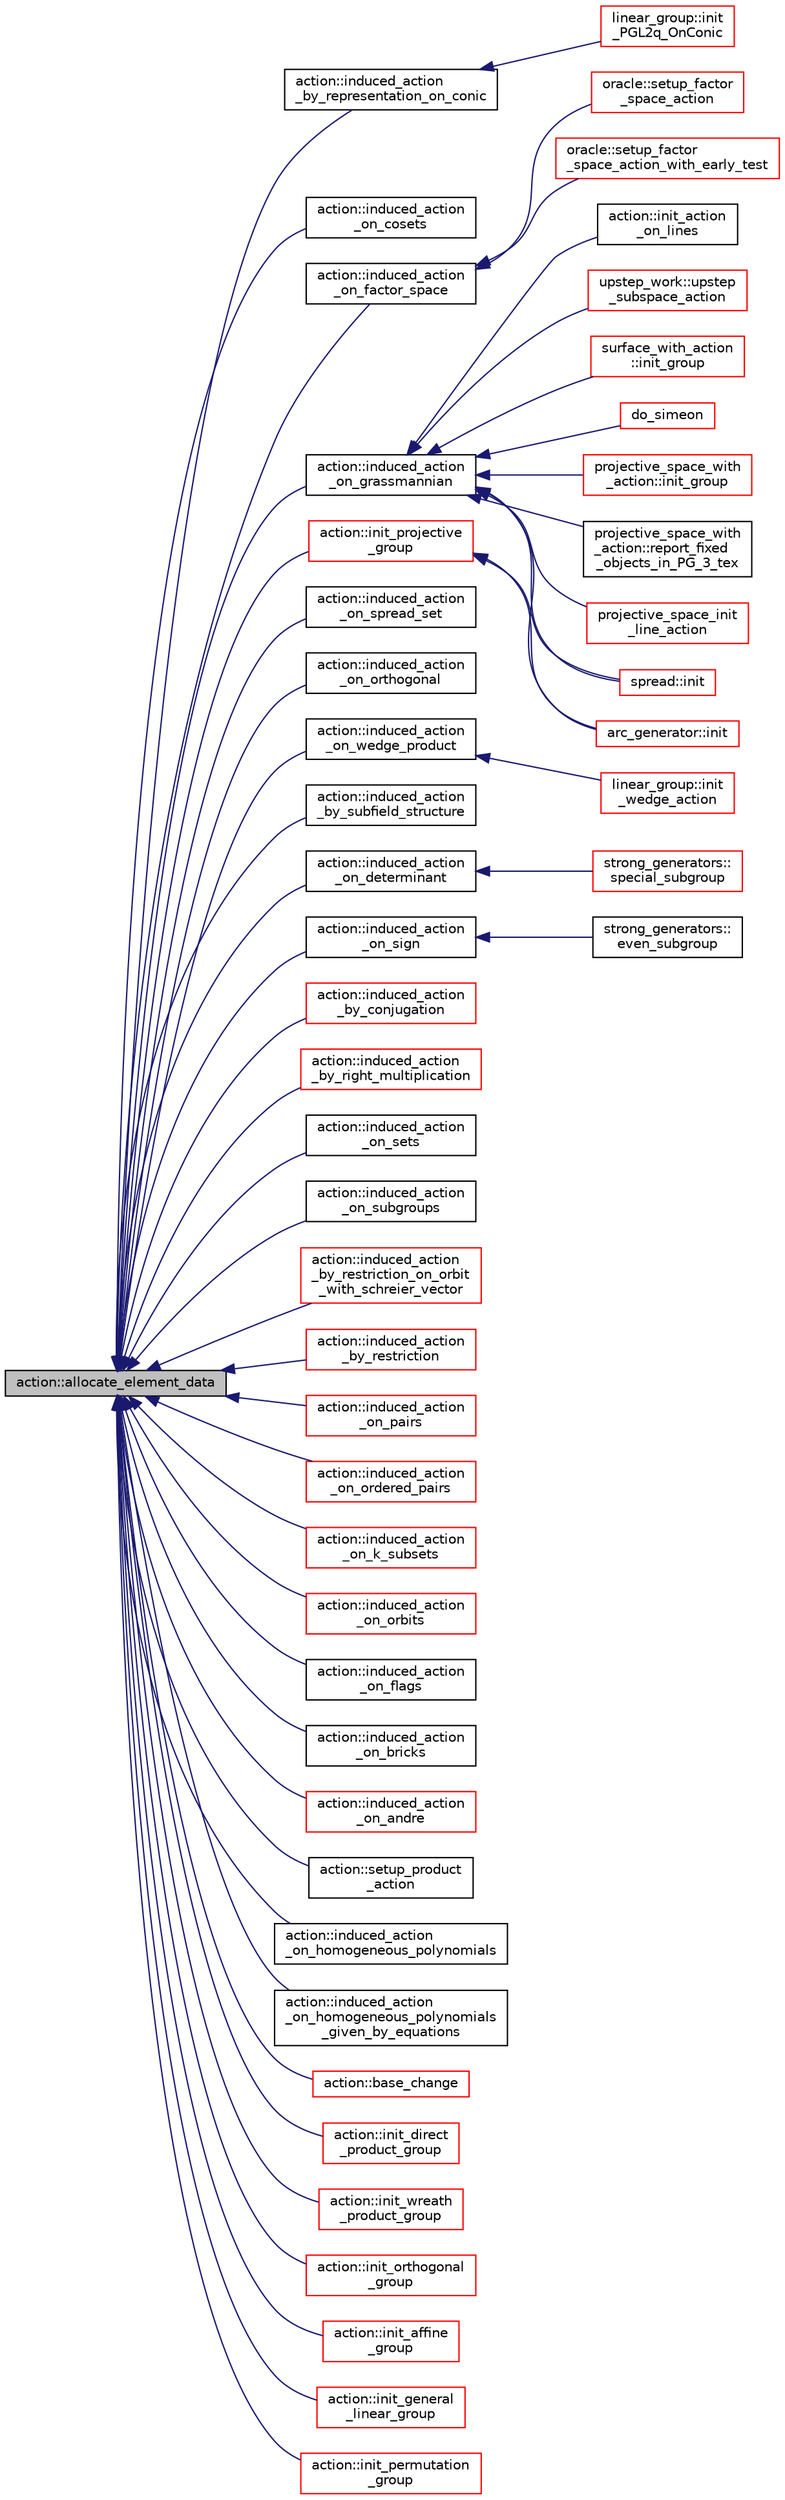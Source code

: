digraph "action::allocate_element_data"
{
  edge [fontname="Helvetica",fontsize="10",labelfontname="Helvetica",labelfontsize="10"];
  node [fontname="Helvetica",fontsize="10",shape=record];
  rankdir="LR";
  Node383 [label="action::allocate_element_data",height=0.2,width=0.4,color="black", fillcolor="grey75", style="filled", fontcolor="black"];
  Node383 -> Node384 [dir="back",color="midnightblue",fontsize="10",style="solid",fontname="Helvetica"];
  Node384 [label="action::induced_action\l_by_representation_on_conic",height=0.2,width=0.4,color="black", fillcolor="white", style="filled",URL="$d2/d86/classaction.html#a228538e3f07bc186db8eb5da8b90f617"];
  Node384 -> Node385 [dir="back",color="midnightblue",fontsize="10",style="solid",fontname="Helvetica"];
  Node385 [label="linear_group::init\l_PGL2q_OnConic",height=0.2,width=0.4,color="red", fillcolor="white", style="filled",URL="$df/d5a/classlinear__group.html#a84c4d6e1849da4c6f8f096a1af2a8270"];
  Node383 -> Node392 [dir="back",color="midnightblue",fontsize="10",style="solid",fontname="Helvetica"];
  Node392 [label="action::induced_action\l_on_cosets",height=0.2,width=0.4,color="black", fillcolor="white", style="filled",URL="$d2/d86/classaction.html#acbdff5ffed42af6a01f07dffb2787237"];
  Node383 -> Node393 [dir="back",color="midnightblue",fontsize="10",style="solid",fontname="Helvetica"];
  Node393 [label="action::induced_action\l_on_factor_space",height=0.2,width=0.4,color="black", fillcolor="white", style="filled",URL="$d2/d86/classaction.html#af501ff2aa74fb6049bee5c01cd8b909b"];
  Node393 -> Node394 [dir="back",color="midnightblue",fontsize="10",style="solid",fontname="Helvetica"];
  Node394 [label="oracle::setup_factor\l_space_action_with_early_test",height=0.2,width=0.4,color="red", fillcolor="white", style="filled",URL="$d7/da7/classoracle.html#a7c26a85886666829e9727df91d2f01ad"];
  Node393 -> Node474 [dir="back",color="midnightblue",fontsize="10",style="solid",fontname="Helvetica"];
  Node474 [label="oracle::setup_factor\l_space_action",height=0.2,width=0.4,color="red", fillcolor="white", style="filled",URL="$d7/da7/classoracle.html#a181e076f112ba1f32f5fb4e8abebdb18"];
  Node383 -> Node475 [dir="back",color="midnightblue",fontsize="10",style="solid",fontname="Helvetica"];
  Node475 [label="action::induced_action\l_on_grassmannian",height=0.2,width=0.4,color="black", fillcolor="white", style="filled",URL="$d2/d86/classaction.html#a4dc271144a2899d2f94f88e52e4e538d"];
  Node475 -> Node431 [dir="back",color="midnightblue",fontsize="10",style="solid",fontname="Helvetica"];
  Node431 [label="do_simeon",height=0.2,width=0.4,color="red", fillcolor="white", style="filled",URL="$d5/d13/simeon_8_c.html#a36cf3f9cb484fa44da7a7dfcbe9385d0"];
  Node475 -> Node476 [dir="back",color="midnightblue",fontsize="10",style="solid",fontname="Helvetica"];
  Node476 [label="projective_space_with\l_action::init_group",height=0.2,width=0.4,color="red", fillcolor="white", style="filled",URL="$d5/d37/classprojective__space__with__action.html#a1f23de4057fa97f038b1ec977c9d42c4"];
  Node475 -> Node479 [dir="back",color="midnightblue",fontsize="10",style="solid",fontname="Helvetica"];
  Node479 [label="projective_space_with\l_action::report_fixed\l_objects_in_PG_3_tex",height=0.2,width=0.4,color="black", fillcolor="white", style="filled",URL="$d5/d37/classprojective__space__with__action.html#a0210dc9b61e8f1df5f4198806f2fee2e"];
  Node475 -> Node480 [dir="back",color="midnightblue",fontsize="10",style="solid",fontname="Helvetica"];
  Node480 [label="projective_space_init\l_line_action",height=0.2,width=0.4,color="red", fillcolor="white", style="filled",URL="$dc/dd4/group__actions_8h.html#abcb64d4224e95ccdc2460145af908a74"];
  Node475 -> Node483 [dir="back",color="midnightblue",fontsize="10",style="solid",fontname="Helvetica"];
  Node483 [label="action::init_action\l_on_lines",height=0.2,width=0.4,color="black", fillcolor="white", style="filled",URL="$d2/d86/classaction.html#a1cc425535be113a6f8a87c51a708d0d5"];
  Node475 -> Node484 [dir="back",color="midnightblue",fontsize="10",style="solid",fontname="Helvetica"];
  Node484 [label="upstep_work::upstep\l_subspace_action",height=0.2,width=0.4,color="red", fillcolor="white", style="filled",URL="$d2/dd6/classupstep__work.html#afd45c862c93f460a2e523f074d024529"];
  Node475 -> Node485 [dir="back",color="midnightblue",fontsize="10",style="solid",fontname="Helvetica"];
  Node485 [label="arc_generator::init",height=0.2,width=0.4,color="red", fillcolor="white", style="filled",URL="$d4/d21/classarc__generator.html#ae614e18e9c641d67069fa27d48245cde"];
  Node475 -> Node486 [dir="back",color="midnightblue",fontsize="10",style="solid",fontname="Helvetica"];
  Node486 [label="spread::init",height=0.2,width=0.4,color="red", fillcolor="white", style="filled",URL="$da/dc1/classspread.html#aa2493aebcdd72c4472213711dfcc2ab6"];
  Node475 -> Node487 [dir="back",color="midnightblue",fontsize="10",style="solid",fontname="Helvetica"];
  Node487 [label="surface_with_action\l::init_group",height=0.2,width=0.4,color="red", fillcolor="white", style="filled",URL="$d8/df9/classsurface__with__action.html#a8fc5e9fd211eaca0a5e4a922aa515d8b"];
  Node383 -> Node490 [dir="back",color="midnightblue",fontsize="10",style="solid",fontname="Helvetica"];
  Node490 [label="action::induced_action\l_on_spread_set",height=0.2,width=0.4,color="black", fillcolor="white", style="filled",URL="$d2/d86/classaction.html#a7c5839c650592f083dc850d81ed05a5b"];
  Node383 -> Node491 [dir="back",color="midnightblue",fontsize="10",style="solid",fontname="Helvetica"];
  Node491 [label="action::induced_action\l_on_orthogonal",height=0.2,width=0.4,color="black", fillcolor="white", style="filled",URL="$d2/d86/classaction.html#a4f191cee643a81d7f18a4d729084e945"];
  Node383 -> Node492 [dir="back",color="midnightblue",fontsize="10",style="solid",fontname="Helvetica"];
  Node492 [label="action::induced_action\l_on_wedge_product",height=0.2,width=0.4,color="black", fillcolor="white", style="filled",URL="$d2/d86/classaction.html#af13a5da25b8e8597ab695edff222fb6a"];
  Node492 -> Node493 [dir="back",color="midnightblue",fontsize="10",style="solid",fontname="Helvetica"];
  Node493 [label="linear_group::init\l_wedge_action",height=0.2,width=0.4,color="red", fillcolor="white", style="filled",URL="$df/d5a/classlinear__group.html#a16a8a2a5fdc535f2263210ca7943119e"];
  Node383 -> Node494 [dir="back",color="midnightblue",fontsize="10",style="solid",fontname="Helvetica"];
  Node494 [label="action::induced_action\l_by_subfield_structure",height=0.2,width=0.4,color="black", fillcolor="white", style="filled",URL="$d2/d86/classaction.html#add42951bdab176ceed6cc4af05dfa948"];
  Node383 -> Node495 [dir="back",color="midnightblue",fontsize="10",style="solid",fontname="Helvetica"];
  Node495 [label="action::induced_action\l_on_determinant",height=0.2,width=0.4,color="black", fillcolor="white", style="filled",URL="$d2/d86/classaction.html#aa6b9d3c2ded2cae185ee31f2200ad0b5"];
  Node495 -> Node496 [dir="back",color="midnightblue",fontsize="10",style="solid",fontname="Helvetica"];
  Node496 [label="strong_generators::\lspecial_subgroup",height=0.2,width=0.4,color="red", fillcolor="white", style="filled",URL="$dc/d09/classstrong__generators.html#a78e9e4d012bb440194e2874c40ca9e29"];
  Node383 -> Node498 [dir="back",color="midnightblue",fontsize="10",style="solid",fontname="Helvetica"];
  Node498 [label="action::induced_action\l_on_sign",height=0.2,width=0.4,color="black", fillcolor="white", style="filled",URL="$d2/d86/classaction.html#ab17b07971b94eae7c5efa21b33f643f1"];
  Node498 -> Node499 [dir="back",color="midnightblue",fontsize="10",style="solid",fontname="Helvetica"];
  Node499 [label="strong_generators::\leven_subgroup",height=0.2,width=0.4,color="black", fillcolor="white", style="filled",URL="$dc/d09/classstrong__generators.html#a8c1a171968f012ec245b0487a6af66e0"];
  Node383 -> Node500 [dir="back",color="midnightblue",fontsize="10",style="solid",fontname="Helvetica"];
  Node500 [label="action::induced_action\l_by_conjugation",height=0.2,width=0.4,color="red", fillcolor="white", style="filled",URL="$d2/d86/classaction.html#a45fb7703c6acac791acdcde339d21cc2"];
  Node383 -> Node508 [dir="back",color="midnightblue",fontsize="10",style="solid",fontname="Helvetica"];
  Node508 [label="action::induced_action\l_by_right_multiplication",height=0.2,width=0.4,color="red", fillcolor="white", style="filled",URL="$d2/d86/classaction.html#aafa2818d9d98046507e2754938be0c04"];
  Node383 -> Node511 [dir="back",color="midnightblue",fontsize="10",style="solid",fontname="Helvetica"];
  Node511 [label="action::induced_action\l_on_sets",height=0.2,width=0.4,color="black", fillcolor="white", style="filled",URL="$d2/d86/classaction.html#a09639acee6b88644c103b17050cc32f1"];
  Node383 -> Node512 [dir="back",color="midnightblue",fontsize="10",style="solid",fontname="Helvetica"];
  Node512 [label="action::induced_action\l_on_subgroups",height=0.2,width=0.4,color="black", fillcolor="white", style="filled",URL="$d2/d86/classaction.html#ad0de7ea45a2a73c1b8e0f52ee3ce4610"];
  Node383 -> Node513 [dir="back",color="midnightblue",fontsize="10",style="solid",fontname="Helvetica"];
  Node513 [label="action::induced_action\l_by_restriction_on_orbit\l_with_schreier_vector",height=0.2,width=0.4,color="red", fillcolor="white", style="filled",URL="$d2/d86/classaction.html#ad3ddab72625d9bebe7ac8eaef488cf4c"];
  Node383 -> Node515 [dir="back",color="midnightblue",fontsize="10",style="solid",fontname="Helvetica"];
  Node515 [label="action::induced_action\l_by_restriction",height=0.2,width=0.4,color="red", fillcolor="white", style="filled",URL="$d2/d86/classaction.html#a37c21f74a97c921d882a308370c06357"];
  Node383 -> Node554 [dir="back",color="midnightblue",fontsize="10",style="solid",fontname="Helvetica"];
  Node554 [label="action::induced_action\l_on_pairs",height=0.2,width=0.4,color="red", fillcolor="white", style="filled",URL="$d2/d86/classaction.html#a4b01c7b3cc749218e9dbd84b9fed90b3"];
  Node383 -> Node556 [dir="back",color="midnightblue",fontsize="10",style="solid",fontname="Helvetica"];
  Node556 [label="action::induced_action\l_on_ordered_pairs",height=0.2,width=0.4,color="red", fillcolor="white", style="filled",URL="$d2/d86/classaction.html#ad290e0cc115881e0b9ddab7f7071975e"];
  Node383 -> Node557 [dir="back",color="midnightblue",fontsize="10",style="solid",fontname="Helvetica"];
  Node557 [label="action::induced_action\l_on_k_subsets",height=0.2,width=0.4,color="red", fillcolor="white", style="filled",URL="$d2/d86/classaction.html#a2eb6058853cffc4c099099e07ecbe612"];
  Node383 -> Node559 [dir="back",color="midnightblue",fontsize="10",style="solid",fontname="Helvetica"];
  Node559 [label="action::induced_action\l_on_orbits",height=0.2,width=0.4,color="red", fillcolor="white", style="filled",URL="$d2/d86/classaction.html#a875913e4919877fe3dcae039ce44d7d8"];
  Node383 -> Node563 [dir="back",color="midnightblue",fontsize="10",style="solid",fontname="Helvetica"];
  Node563 [label="action::induced_action\l_on_flags",height=0.2,width=0.4,color="black", fillcolor="white", style="filled",URL="$d2/d86/classaction.html#afb1ac2fda2a79462e38c133330982341"];
  Node383 -> Node564 [dir="back",color="midnightblue",fontsize="10",style="solid",fontname="Helvetica"];
  Node564 [label="action::induced_action\l_on_bricks",height=0.2,width=0.4,color="black", fillcolor="white", style="filled",URL="$d2/d86/classaction.html#a71c71472fda2eefb125cd852d5feb306"];
  Node383 -> Node565 [dir="back",color="midnightblue",fontsize="10",style="solid",fontname="Helvetica"];
  Node565 [label="action::induced_action\l_on_andre",height=0.2,width=0.4,color="red", fillcolor="white", style="filled",URL="$d2/d86/classaction.html#a917efe5d7ae49b86dbf397540939fea4"];
  Node383 -> Node567 [dir="back",color="midnightblue",fontsize="10",style="solid",fontname="Helvetica"];
  Node567 [label="action::setup_product\l_action",height=0.2,width=0.4,color="black", fillcolor="white", style="filled",URL="$d2/d86/classaction.html#a35c717fb546189c007a89bb7b133e2f6"];
  Node383 -> Node568 [dir="back",color="midnightblue",fontsize="10",style="solid",fontname="Helvetica"];
  Node568 [label="action::induced_action\l_on_homogeneous_polynomials",height=0.2,width=0.4,color="black", fillcolor="white", style="filled",URL="$d2/d86/classaction.html#acafe8fb1e63926ce35338a292b621f8a"];
  Node383 -> Node569 [dir="back",color="midnightblue",fontsize="10",style="solid",fontname="Helvetica"];
  Node569 [label="action::induced_action\l_on_homogeneous_polynomials\l_given_by_equations",height=0.2,width=0.4,color="black", fillcolor="white", style="filled",URL="$d2/d86/classaction.html#a8f8df8dabfaa711297c20d44a2c1946a"];
  Node383 -> Node570 [dir="back",color="midnightblue",fontsize="10",style="solid",fontname="Helvetica"];
  Node570 [label="action::base_change",height=0.2,width=0.4,color="red", fillcolor="white", style="filled",URL="$d2/d86/classaction.html#a1cab1a81da804692affaf9b7060c90f6"];
  Node383 -> Node598 [dir="back",color="midnightblue",fontsize="10",style="solid",fontname="Helvetica"];
  Node598 [label="action::init_direct\l_product_group",height=0.2,width=0.4,color="red", fillcolor="white", style="filled",URL="$d2/d86/classaction.html#ae28dd34a1b9706531f7b25af17b4809e"];
  Node383 -> Node601 [dir="back",color="midnightblue",fontsize="10",style="solid",fontname="Helvetica"];
  Node601 [label="action::init_wreath\l_product_group",height=0.2,width=0.4,color="red", fillcolor="white", style="filled",URL="$d2/d86/classaction.html#a29d8425b266eff98677406f084ee3f86"];
  Node383 -> Node604 [dir="back",color="midnightblue",fontsize="10",style="solid",fontname="Helvetica"];
  Node604 [label="action::init_orthogonal\l_group",height=0.2,width=0.4,color="red", fillcolor="white", style="filled",URL="$d2/d86/classaction.html#a2cfe124956ed67d8b7a927bb44847cc2"];
  Node383 -> Node612 [dir="back",color="midnightblue",fontsize="10",style="solid",fontname="Helvetica"];
  Node612 [label="action::init_projective\l_group",height=0.2,width=0.4,color="red", fillcolor="white", style="filled",URL="$d2/d86/classaction.html#ad943cb9d3828331bf5634c6dbfc31afd"];
  Node612 -> Node485 [dir="back",color="midnightblue",fontsize="10",style="solid",fontname="Helvetica"];
  Node612 -> Node486 [dir="back",color="midnightblue",fontsize="10",style="solid",fontname="Helvetica"];
  Node383 -> Node627 [dir="back",color="midnightblue",fontsize="10",style="solid",fontname="Helvetica"];
  Node627 [label="action::init_affine\l_group",height=0.2,width=0.4,color="red", fillcolor="white", style="filled",URL="$d2/d86/classaction.html#a32c0c683b3071fef19d28ca4880b568a"];
  Node383 -> Node631 [dir="back",color="midnightblue",fontsize="10",style="solid",fontname="Helvetica"];
  Node631 [label="action::init_general\l_linear_group",height=0.2,width=0.4,color="red", fillcolor="white", style="filled",URL="$d2/d86/classaction.html#a1ff1bf53f9073bfc76ff073e7af6f396"];
  Node383 -> Node632 [dir="back",color="midnightblue",fontsize="10",style="solid",fontname="Helvetica"];
  Node632 [label="action::init_permutation\l_group",height=0.2,width=0.4,color="red", fillcolor="white", style="filled",URL="$d2/d86/classaction.html#a339bbfc596572ec88071c5f5e0ce3f41"];
}

